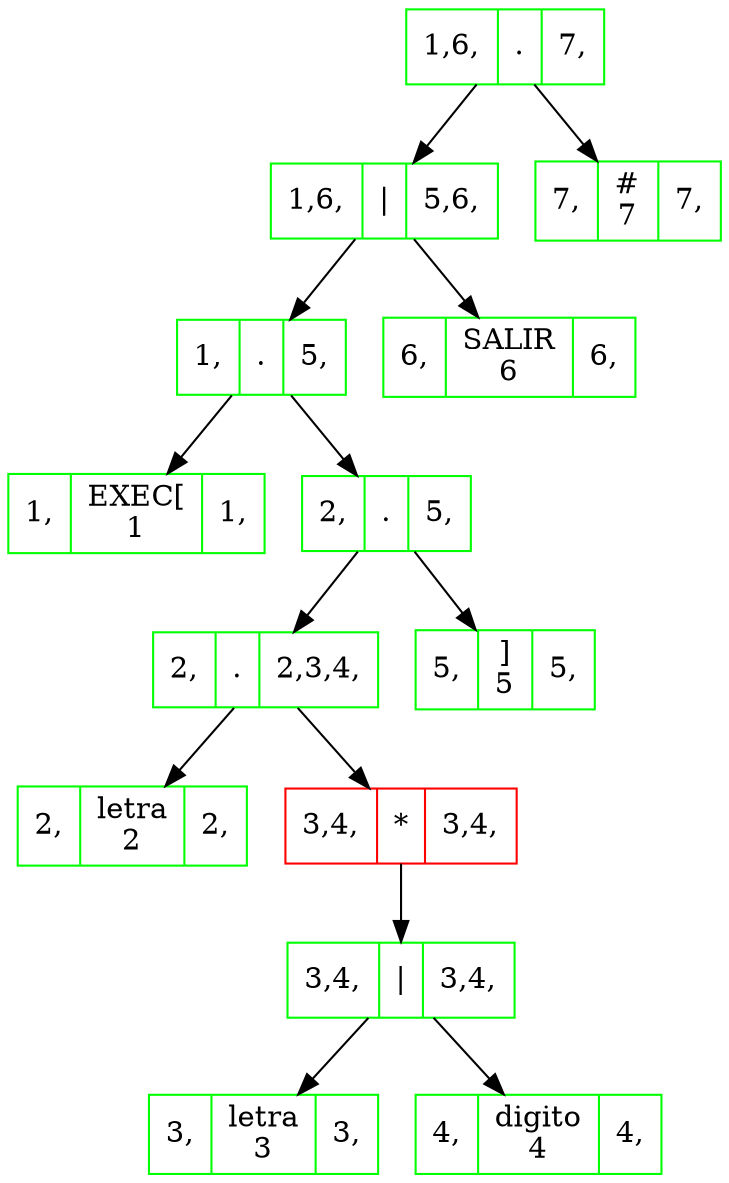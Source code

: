 digraph structs { 
node[shape = box]; 
node[shape = box, color = green]; 
Nodo1669716210[shape=record, label = "<f0> 1,6, | <f1>. | <f2> 7,"];
node[shape = box, color = green]; 
Nodo2016236633[shape=record, label = "<f0> 1,6, | <f1>\| | <f2> 5,6,"];
node[shape = box, color = green]; 
Nodo1956423562[shape=record, label = "<f0> 1, | <f1>. | <f2> 5,"];
node[shape = box, color = green]; 
Nodo1074506544[shape=record, label = "<f0> 1, | <f1>EXEC[\n1 | <f2> 1,"];
node[shape = box, color = green]; 
Nodo226797963[shape=record, label = "<f0> 2, | <f1>. | <f2> 5,"];
node[shape = box, color = green]; 
Nodo530164734[shape=record, label = "<f0> 2, | <f1>. | <f2> 2,3,4,"];
node[shape = box, color = green]; 
Nodo237567856[shape=record, label = "<f0> 2, | <f1>letra\n2 | <f2> 2,"];
node[shape = box, color = red]; 
Nodo325552046[shape=record, label = "<f0> 3,4, | <f1>* | <f2> 3,4,"];
node[shape = box, color = green]; 
Nodo990362808[shape=record, label = "<f0> 3,4, | <f1>\| | <f2> 3,4,"];
node[shape = box, color = green]; 
Nodo1762866813[shape=record, label = "<f0> 3, | <f1>letra\n3 | <f2> 3,"];
node[shape = box, color = green]; 
Nodo545888080[shape=record, label = "<f0> 4, | <f1>digito\n4 | <f2> 4,"];
node[shape = box, color = green]; 
Nodo268189208[shape=record, label = "<f0> 5, | <f1>]\n5 | <f2> 5,"];
node[shape = box, color = green]; 
Nodo160997667[shape=record, label = "<f0> 6, | <f1>SALIR\n6 | <f2> 6,"];
node[shape = box, color = green]; 
Nodo2043203251[shape=record, label = "<f0> 7, | <f1>#\n7 | <f2> 7,"];

Nodo1669716210 -> Nodo2016236633; 

Nodo1669716210 -> Nodo2043203251; 

Nodo2016236633 -> Nodo1956423562; 

Nodo2016236633 -> Nodo160997667; 

Nodo1956423562 -> Nodo1074506544; 

Nodo1956423562 -> Nodo226797963; 

Nodo226797963 -> Nodo530164734; 

Nodo226797963 -> Nodo268189208; 

Nodo530164734 -> Nodo237567856; 

Nodo530164734 -> Nodo325552046; 

Nodo325552046 -> Nodo990362808; 

Nodo990362808 -> Nodo1762866813; 

Nodo990362808 -> Nodo545888080; 
}
